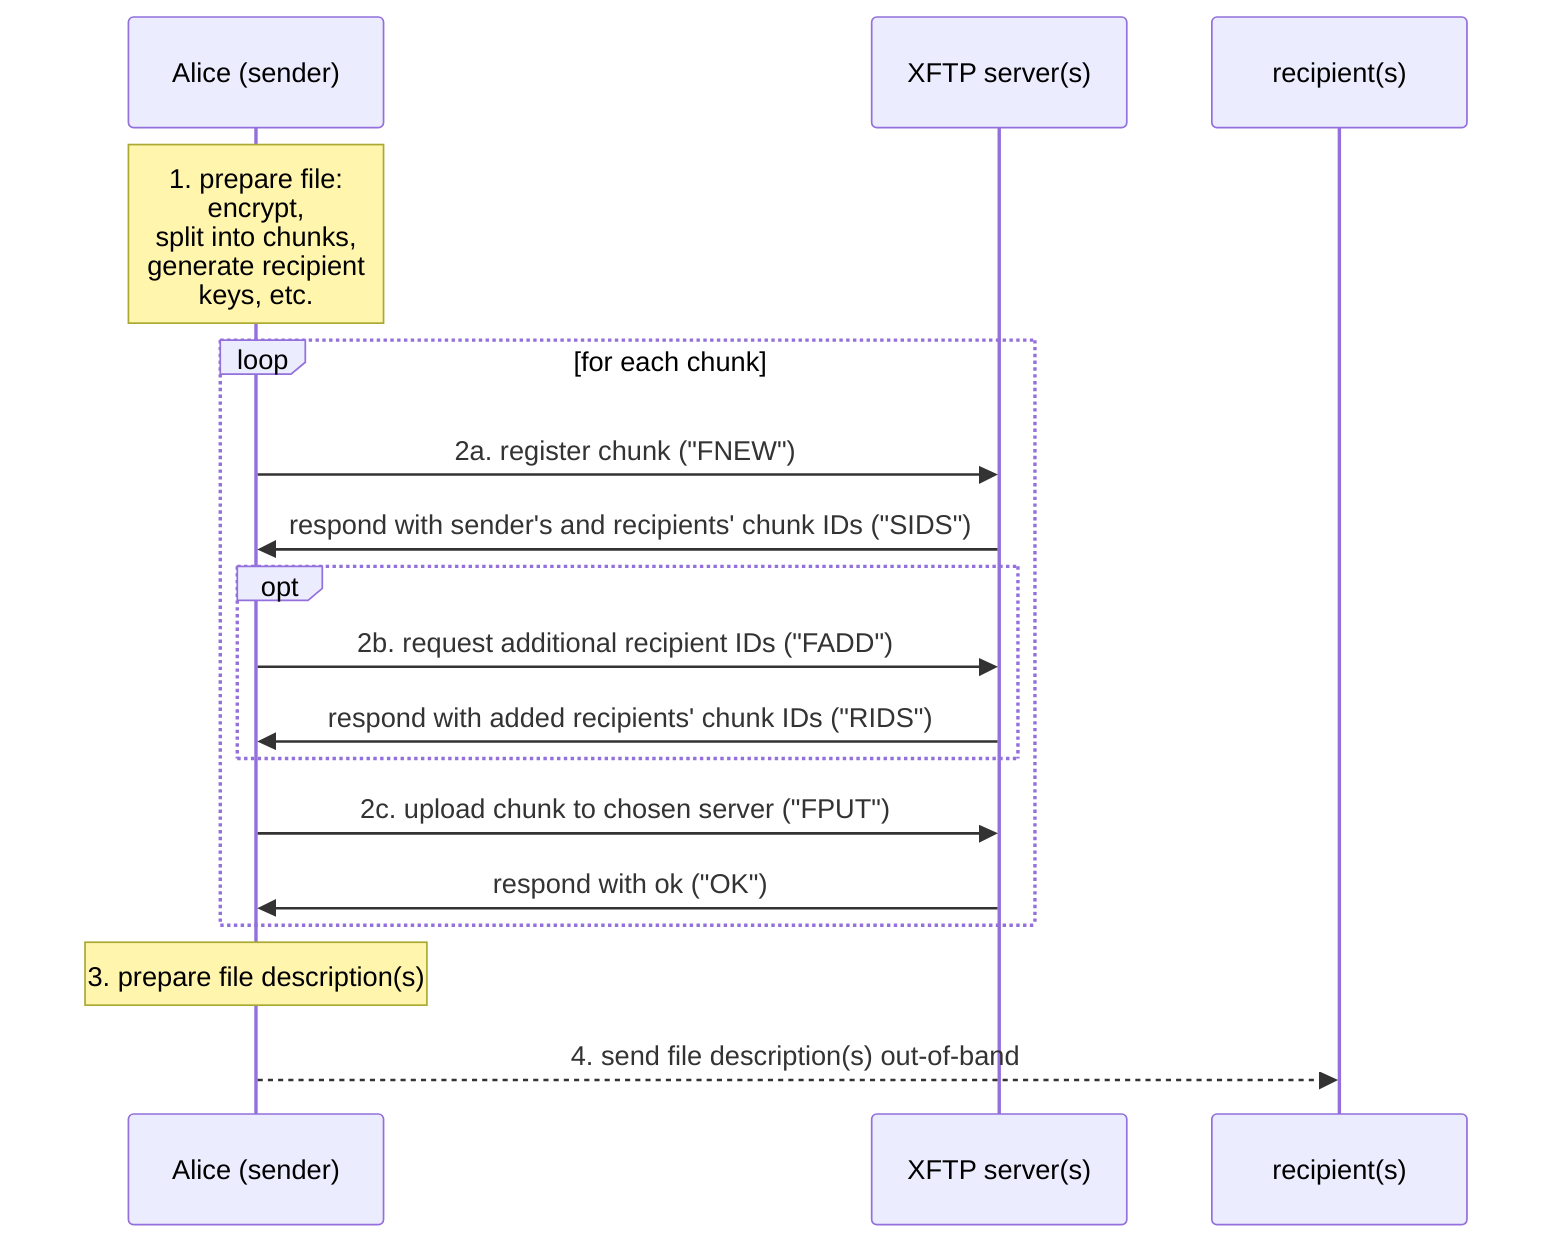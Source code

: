 sequenceDiagram
  participant A as Alice (sender)
  participant S as XFTP server(s)
  participant B as recipient(s)

  note over A: 1. prepare file:<br>encrypt,<br>split into chunks,<br>generate recipient<br>keys, etc.

  loop for each chunk
    A ->> S: 2a. register chunk ("FNEW")
    S ->> A: respond with sender's and recipients' chunk IDs ("SIDS")

    opt
      A ->> S: 2b. request additional recipient IDs ("FADD")
      S ->> A: respond with added recipients' chunk IDs ("RIDS")
    end

    A ->> S: 2c. upload chunk to chosen server ("FPUT")
    S ->> A: respond with ok ("OK")
  end

  note over A: 3. prepare file description(s)

  A -->> B: 4. send file description(s) out-of-band